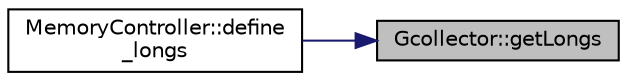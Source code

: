 digraph "Gcollector::getLongs"
{
 // INTERACTIVE_SVG=YES
 // LATEX_PDF_SIZE
  edge [fontname="Helvetica",fontsize="10",labelfontname="Helvetica",labelfontsize="10"];
  node [fontname="Helvetica",fontsize="10",shape=record];
  rankdir="RL";
  Node1 [label="Gcollector::getLongs",height=0.2,width=0.4,color="black", fillcolor="grey75", style="filled", fontcolor="black",tooltip=" "];
  Node1 -> Node2 [dir="back",color="midnightblue",fontsize="10",style="solid",fontname="Helvetica"];
  Node2 [label="MemoryController::define\l_longs",height=0.2,width=0.4,color="black", fillcolor="white", style="filled",URL="$classMemoryController.html#a0790a9877e34915f7062dcbe96ba3194",tooltip=" "];
}
